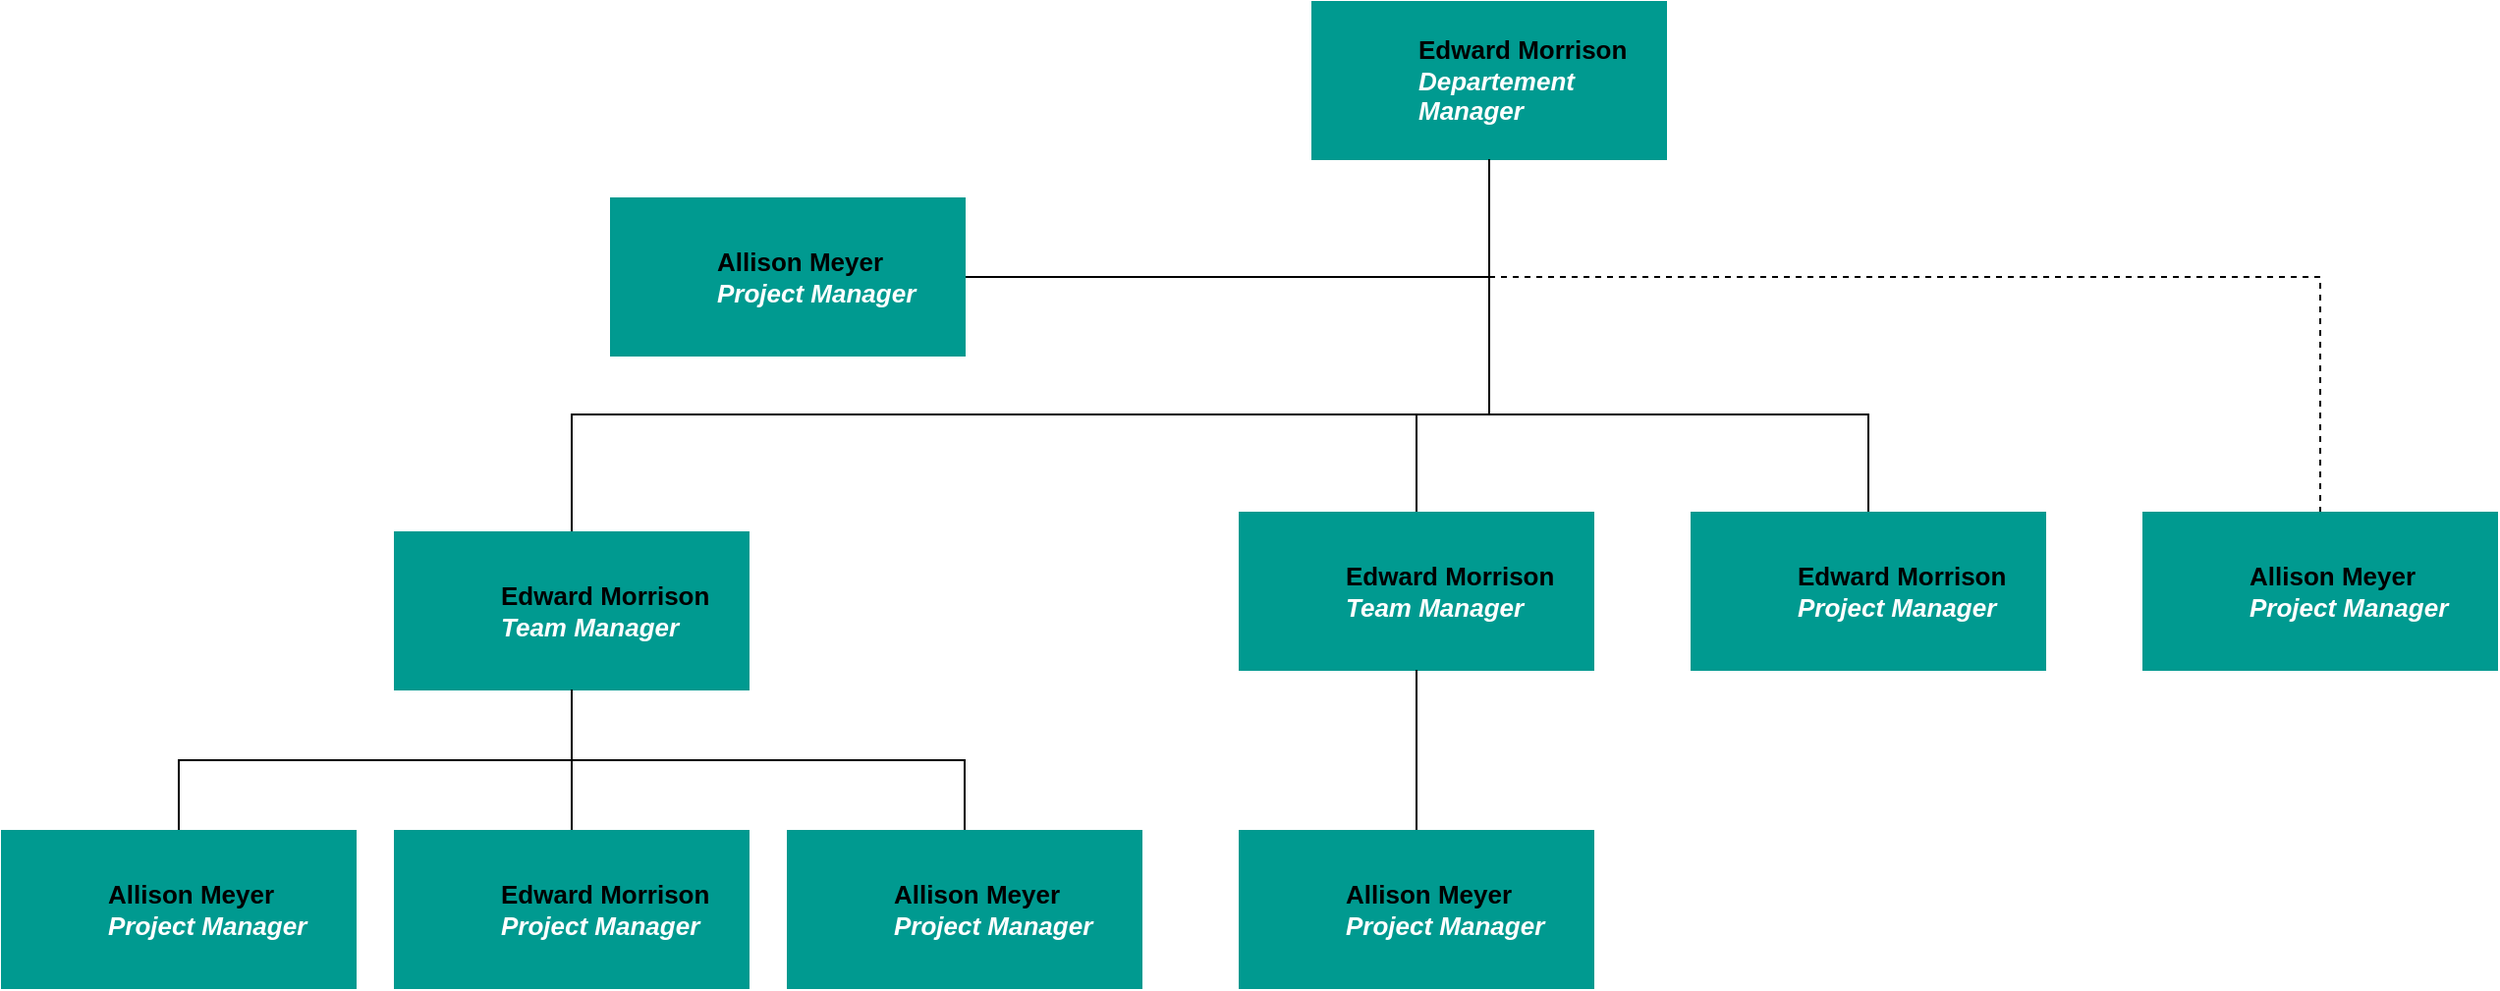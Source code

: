 <mxfile version="26.0.4">
  <diagram name="Page-1" id="3_LgFnzOPMGLqBnzPg8g">
    <mxGraphModel dx="2440" dy="1238" grid="1" gridSize="10" guides="1" tooltips="1" connect="1" arrows="1" fold="1" page="1" pageScale="1" pageWidth="1654" pageHeight="1169" math="0" shadow="0">
      <root>
        <mxCell id="0" />
        <mxCell id="1" parent="0" />
        <UserObject label="&lt;div&gt;&lt;br&gt;&lt;/div&gt;&lt;div&gt;&lt;span style=&quot;background-color: initial;&quot;&gt;&lt;font color=&quot;#000000&quot;&gt;%name%&lt;/font&gt;&lt;/span&gt;&lt;br&gt;&lt;/div&gt;&lt;i&gt;%position%&lt;/i&gt;&lt;div&gt;&lt;br&gt;&lt;/div&gt;" name="Edward Morrison" position="Departement Manager" placeholders="1" id="zGBmdhC1AUp14biJgTRF-25">
          <mxCell style="label;image=https://cdn3.iconfinder.com/data/icons/user-avatars-1/512/users-10-3-128.png;whiteSpace=wrap;html=1;rounded=0;glass=0;treeFolding=0;treeMoving=1;strokeColor=#00998f;align=left;verticalAlign=middle;spacingLeft=52;spacing=2;fontFamily=Helvetica;fontSize=13;fontColor=#FFFFFF;fontStyle=1;fillColor=#009a90;aspect=fixed;clipPath=inset(10.94% 10.94% 10.94% 10.94% round 20%);" vertex="1" parent="1">
            <mxGeometry x="877" y="260" width="180" height="80" as="geometry" />
          </mxCell>
        </UserObject>
        <mxCell id="zGBmdhC1AUp14biJgTRF-26" style="edgeStyle=orthogonalEdgeStyle;shape=connector;rounded=0;orthogonalLoop=1;jettySize=auto;html=1;exitX=0.5;exitY=0;exitDx=0;exitDy=0;entryX=0.5;entryY=1;entryDx=0;entryDy=0;strokeColor=default;align=center;verticalAlign=middle;fontFamily=Helvetica;fontSize=11;fontColor=default;labelBackgroundColor=default;endArrow=none;endFill=0;" edge="1" source="zGBmdhC1AUp14biJgTRF-27" target="zGBmdhC1AUp14biJgTRF-29" parent="1">
          <mxGeometry relative="1" as="geometry">
            <mxPoint x="500" y="655" as="targetPoint" />
          </mxGeometry>
        </mxCell>
        <UserObject label="&lt;div&gt;&lt;br&gt;&lt;/div&gt;&lt;div&gt;&lt;span style=&quot;background-color: initial;&quot;&gt;&lt;font color=&quot;#000000&quot;&gt;%name%&lt;/font&gt;&lt;/span&gt;&lt;br&gt;&lt;/div&gt;&lt;i&gt;%position%&lt;/i&gt;&lt;div&gt;&lt;br&gt;&lt;/div&gt;" name="Edward Morrison" position="Project Manager" placeholders="1" id="zGBmdhC1AUp14biJgTRF-27">
          <mxCell style="label;image=https://cdn3.iconfinder.com/data/icons/user-avatars-1/512/users-10-3-128.png;whiteSpace=wrap;html=1;rounded=0;glass=0;treeFolding=0;treeMoving=1;strokeColor=#00998f;align=left;verticalAlign=middle;spacingLeft=52;spacing=2;fontFamily=Helvetica;fontSize=13;fontColor=#FFFFFF;fontStyle=1;fillColor=#009a90;aspect=fixed;clipPath=inset(10.94% 10.94% 10.94% 10.94% round 20%);" vertex="1" parent="1">
            <mxGeometry x="410" y="682" width="180" height="80" as="geometry" />
          </mxCell>
        </UserObject>
        <mxCell id="zGBmdhC1AUp14biJgTRF-28" style="edgeStyle=orthogonalEdgeStyle;shape=connector;rounded=0;orthogonalLoop=1;jettySize=auto;html=1;exitX=0.5;exitY=0;exitDx=0;exitDy=0;entryX=0.5;entryY=1;entryDx=0;entryDy=0;strokeColor=default;align=center;verticalAlign=middle;fontFamily=Helvetica;fontSize=11;fontColor=default;labelBackgroundColor=default;endArrow=none;endFill=0;" edge="1" source="zGBmdhC1AUp14biJgTRF-29" target="zGBmdhC1AUp14biJgTRF-25" parent="1">
          <mxGeometry relative="1" as="geometry">
            <Array as="points">
              <mxPoint x="500" y="470" />
              <mxPoint x="967" y="470" />
            </Array>
          </mxGeometry>
        </mxCell>
        <UserObject label="&lt;div&gt;&lt;br&gt;&lt;/div&gt;&lt;div&gt;&lt;span style=&quot;background-color: initial;&quot;&gt;&lt;font color=&quot;#000000&quot;&gt;%name%&lt;/font&gt;&lt;/span&gt;&lt;br&gt;&lt;/div&gt;&lt;i&gt;%position%&lt;/i&gt;&lt;div&gt;&lt;br&gt;&lt;/div&gt;" name="Edward Morrison" position="Team Manager" placeholders="1" id="zGBmdhC1AUp14biJgTRF-29">
          <mxCell style="label;image=https://cdn3.iconfinder.com/data/icons/user-avatars-1/512/users-10-3-128.png;whiteSpace=wrap;html=1;rounded=0;glass=0;treeFolding=0;treeMoving=1;strokeColor=#00998f;align=left;verticalAlign=middle;spacingLeft=52;spacing=2;fontFamily=Helvetica;fontSize=13;fontColor=#FFFFFF;fontStyle=1;fillColor=#009a90;aspect=fixed;clipPath=inset(10.94% 10.94% 10.94% 10.94% round 20%);" vertex="1" parent="1">
            <mxGeometry x="410" y="530" width="180" height="80" as="geometry" />
          </mxCell>
        </UserObject>
        <mxCell id="zGBmdhC1AUp14biJgTRF-30" style="edgeStyle=orthogonalEdgeStyle;rounded=0;orthogonalLoop=1;jettySize=auto;html=1;exitX=1;exitY=0.5;exitDx=0;exitDy=0;entryX=0.5;entryY=1;entryDx=0;entryDy=0;endArrow=none;endFill=0;" edge="1" source="zGBmdhC1AUp14biJgTRF-31" target="zGBmdhC1AUp14biJgTRF-25" parent="1">
          <mxGeometry relative="1" as="geometry" />
        </mxCell>
        <UserObject label="&lt;div&gt;&lt;br&gt;&lt;/div&gt;&lt;div&gt;&lt;span style=&quot;background-color: initial;&quot;&gt;&lt;font color=&quot;#000000&quot;&gt;%name%&lt;/font&gt;&lt;/span&gt;&lt;br&gt;&lt;/div&gt;&lt;i&gt;%position%&lt;/i&gt;&lt;div&gt;&lt;br&gt;&lt;/div&gt;" name="Allison Meyer" position="Project Manager" placeholders="1" id="zGBmdhC1AUp14biJgTRF-31">
          <mxCell style="label;image=https://cdn3.iconfinder.com/data/icons/user-avatars-1/512/users-3-128.png;whiteSpace=wrap;html=1;rounded=0;glass=0;treeFolding=0;treeMoving=1;strokeColor=#00998f;align=left;verticalAlign=middle;spacingLeft=52;spacing=2;fontFamily=Helvetica;fontSize=13;fontColor=#FFFFFF;fontStyle=1;fillColor=#009a90;aspect=fixed;" vertex="1" parent="1">
            <mxGeometry x="520" y="360" width="180" height="80" as="geometry" />
          </mxCell>
        </UserObject>
        <mxCell id="zGBmdhC1AUp14biJgTRF-32" style="edgeStyle=orthogonalEdgeStyle;shape=connector;rounded=0;orthogonalLoop=1;jettySize=auto;html=1;exitX=0.5;exitY=0;exitDx=0;exitDy=0;entryX=0.5;entryY=1;entryDx=0;entryDy=0;strokeColor=default;align=center;verticalAlign=middle;fontFamily=Helvetica;fontSize=11;fontColor=default;labelBackgroundColor=default;endArrow=none;endFill=0;" edge="1" source="zGBmdhC1AUp14biJgTRF-33" target="zGBmdhC1AUp14biJgTRF-25" parent="1">
          <mxGeometry relative="1" as="geometry">
            <Array as="points">
              <mxPoint x="930" y="470" />
              <mxPoint x="967" y="470" />
            </Array>
          </mxGeometry>
        </mxCell>
        <UserObject label="&lt;div&gt;&lt;br&gt;&lt;/div&gt;&lt;div&gt;&lt;span style=&quot;background-color: initial;&quot;&gt;&lt;font color=&quot;#000000&quot;&gt;%name%&lt;/font&gt;&lt;/span&gt;&lt;br&gt;&lt;/div&gt;&lt;i&gt;%position%&lt;/i&gt;&lt;div&gt;&lt;br&gt;&lt;/div&gt;" name="Edward Morrison" position="Team Manager" placeholders="1" id="zGBmdhC1AUp14biJgTRF-33">
          <mxCell style="label;image=https://cdn3.iconfinder.com/data/icons/user-avatars-1/512/users-10-3-128.png;whiteSpace=wrap;html=1;rounded=0;glass=0;treeFolding=0;treeMoving=1;strokeColor=#00998f;align=left;verticalAlign=middle;spacingLeft=52;spacing=2;fontFamily=Helvetica;fontSize=13;fontColor=#FFFFFF;fontStyle=1;fillColor=#009a90;aspect=fixed;clipPath=inset(10.94% 10.94% 10.94% 10.94% round 20%);" vertex="1" parent="1">
            <mxGeometry x="840" y="520" width="180" height="80" as="geometry" />
          </mxCell>
        </UserObject>
        <mxCell id="zGBmdhC1AUp14biJgTRF-34" style="edgeStyle=orthogonalEdgeStyle;shape=connector;rounded=0;orthogonalLoop=1;jettySize=auto;html=1;exitX=0.5;exitY=0;exitDx=0;exitDy=0;entryX=0.5;entryY=1;entryDx=0;entryDy=0;strokeColor=default;align=center;verticalAlign=middle;fontFamily=Helvetica;fontSize=11;fontColor=default;labelBackgroundColor=default;endArrow=none;endFill=0;" edge="1" source="zGBmdhC1AUp14biJgTRF-35" target="zGBmdhC1AUp14biJgTRF-25" parent="1">
          <mxGeometry relative="1" as="geometry">
            <Array as="points">
              <mxPoint x="1160" y="470" />
              <mxPoint x="967" y="470" />
            </Array>
          </mxGeometry>
        </mxCell>
        <UserObject label="&lt;div&gt;&lt;br&gt;&lt;/div&gt;&lt;div&gt;&lt;span style=&quot;background-color: initial;&quot;&gt;&lt;font color=&quot;#000000&quot;&gt;%name%&lt;/font&gt;&lt;/span&gt;&lt;br&gt;&lt;/div&gt;&lt;i&gt;%position%&lt;/i&gt;&lt;div&gt;&lt;br&gt;&lt;/div&gt;" name="Edward Morrison" position="Project Manager" placeholders="1" id="zGBmdhC1AUp14biJgTRF-35">
          <mxCell style="label;image=https://cdn3.iconfinder.com/data/icons/user-avatars-1/512/users-10-3-128.png;whiteSpace=wrap;html=1;rounded=0;glass=0;treeFolding=0;treeMoving=1;strokeColor=#00998f;align=left;verticalAlign=middle;spacingLeft=52;spacing=2;fontFamily=Helvetica;fontSize=13;fontColor=#FFFFFF;fontStyle=1;fillColor=#009a90;aspect=fixed;clipPath=inset(10.94% 10.94% 10.94% 10.94% round 20%);" vertex="1" parent="1">
            <mxGeometry x="1070" y="520" width="180" height="80" as="geometry" />
          </mxCell>
        </UserObject>
        <mxCell id="zGBmdhC1AUp14biJgTRF-36" style="edgeStyle=orthogonalEdgeStyle;shape=connector;rounded=0;orthogonalLoop=1;jettySize=auto;html=1;exitX=0.5;exitY=0;exitDx=0;exitDy=0;entryX=0.5;entryY=1;entryDx=0;entryDy=0;strokeColor=default;align=center;verticalAlign=middle;fontFamily=Helvetica;fontSize=11;fontColor=default;labelBackgroundColor=default;endArrow=none;endFill=0;" edge="1" source="zGBmdhC1AUp14biJgTRF-37" target="zGBmdhC1AUp14biJgTRF-29" parent="1">
          <mxGeometry relative="1" as="geometry">
            <mxPoint x="500" y="655" as="targetPoint" />
          </mxGeometry>
        </mxCell>
        <UserObject label="&lt;div&gt;&lt;br&gt;&lt;/div&gt;&lt;div&gt;&lt;span style=&quot;background-color: initial;&quot;&gt;&lt;font color=&quot;#000000&quot;&gt;%name%&lt;/font&gt;&lt;/span&gt;&lt;br&gt;&lt;/div&gt;&lt;i&gt;%position%&lt;/i&gt;&lt;div&gt;&lt;br&gt;&lt;/div&gt;" name="Allison Meyer" position="Project Manager" placeholders="1" id="zGBmdhC1AUp14biJgTRF-37">
          <mxCell style="label;image=https://cdn3.iconfinder.com/data/icons/user-avatars-1/512/users-3-128.png;whiteSpace=wrap;html=1;rounded=0;glass=0;treeFolding=0;treeMoving=1;strokeColor=#00998f;align=left;verticalAlign=middle;spacingLeft=52;spacing=2;fontFamily=Helvetica;fontSize=13;fontColor=#FFFFFF;fontStyle=1;fillColor=#009a90;aspect=fixed;" vertex="1" parent="1">
            <mxGeometry x="610" y="682" width="180" height="80" as="geometry" />
          </mxCell>
        </UserObject>
        <mxCell id="zGBmdhC1AUp14biJgTRF-38" style="edgeStyle=orthogonalEdgeStyle;shape=connector;rounded=0;orthogonalLoop=1;jettySize=auto;html=1;exitX=0.5;exitY=0;exitDx=0;exitDy=0;entryX=0.5;entryY=1;entryDx=0;entryDy=0;strokeColor=default;align=center;verticalAlign=middle;fontFamily=Helvetica;fontSize=11;fontColor=default;labelBackgroundColor=default;endArrow=none;endFill=0;" edge="1" source="zGBmdhC1AUp14biJgTRF-39" target="zGBmdhC1AUp14biJgTRF-33" parent="1">
          <mxGeometry relative="1" as="geometry" />
        </mxCell>
        <UserObject label="&lt;div&gt;&lt;br&gt;&lt;/div&gt;&lt;div&gt;&lt;span style=&quot;background-color: initial;&quot;&gt;&lt;font color=&quot;#000000&quot;&gt;%name%&lt;/font&gt;&lt;/span&gt;&lt;br&gt;&lt;/div&gt;&lt;i&gt;%position%&lt;/i&gt;&lt;div&gt;&lt;br&gt;&lt;/div&gt;" name="Allison Meyer" position="Project Manager" placeholders="1" id="zGBmdhC1AUp14biJgTRF-39">
          <mxCell style="label;image=https://cdn3.iconfinder.com/data/icons/user-avatars-1/512/users-3-128.png;whiteSpace=wrap;html=1;rounded=0;glass=0;treeFolding=0;treeMoving=1;strokeColor=#00998f;align=left;verticalAlign=middle;spacingLeft=52;spacing=2;fontFamily=Helvetica;fontSize=13;fontColor=#FFFFFF;fontStyle=1;fillColor=#009a90;aspect=fixed;" vertex="1" parent="1">
            <mxGeometry x="840" y="682" width="180" height="80" as="geometry" />
          </mxCell>
        </UserObject>
        <mxCell id="zGBmdhC1AUp14biJgTRF-40" style="edgeStyle=orthogonalEdgeStyle;shape=connector;rounded=0;orthogonalLoop=1;jettySize=auto;html=1;exitX=0.5;exitY=0;exitDx=0;exitDy=0;entryX=0.5;entryY=1;entryDx=0;entryDy=0;strokeColor=default;align=center;verticalAlign=middle;fontFamily=Helvetica;fontSize=11;fontColor=default;labelBackgroundColor=default;endArrow=none;endFill=0;dashed=1;" edge="1" source="zGBmdhC1AUp14biJgTRF-41" target="zGBmdhC1AUp14biJgTRF-25" parent="1">
          <mxGeometry relative="1" as="geometry">
            <Array as="points">
              <mxPoint x="1390" y="400" />
              <mxPoint x="967" y="400" />
            </Array>
          </mxGeometry>
        </mxCell>
        <UserObject label="&lt;div&gt;&lt;br&gt;&lt;/div&gt;&lt;div&gt;&lt;span style=&quot;background-color: initial;&quot;&gt;&lt;font color=&quot;#000000&quot;&gt;%name%&lt;/font&gt;&lt;/span&gt;&lt;br&gt;&lt;/div&gt;&lt;i&gt;%position%&lt;/i&gt;&lt;div&gt;&lt;br&gt;&lt;/div&gt;" name="Allison Meyer" position="Project Manager" placeholders="1" id="zGBmdhC1AUp14biJgTRF-41">
          <mxCell style="label;image=https://cdn3.iconfinder.com/data/icons/user-avatars-1/512/users-3-128.png;whiteSpace=wrap;html=1;rounded=0;glass=0;treeFolding=0;treeMoving=1;strokeColor=#00998f;align=left;verticalAlign=middle;spacingLeft=52;spacing=2;fontFamily=Helvetica;fontSize=13;fontColor=#FFFFFF;fontStyle=1;fillColor=#009a90;aspect=fixed;" vertex="1" parent="1">
            <mxGeometry x="1300" y="520" width="180" height="80" as="geometry" />
          </mxCell>
        </UserObject>
        <mxCell id="zGBmdhC1AUp14biJgTRF-42" style="edgeStyle=orthogonalEdgeStyle;shape=connector;rounded=0;orthogonalLoop=1;jettySize=auto;html=1;exitX=0.5;exitY=0;exitDx=0;exitDy=0;entryX=0.5;entryY=1;entryDx=0;entryDy=0;strokeColor=default;align=center;verticalAlign=middle;fontFamily=Helvetica;fontSize=11;fontColor=default;labelBackgroundColor=default;endArrow=none;endFill=0;" edge="1" source="zGBmdhC1AUp14biJgTRF-43" target="zGBmdhC1AUp14biJgTRF-29" parent="1">
          <mxGeometry relative="1" as="geometry">
            <mxPoint x="500" y="655" as="targetPoint" />
          </mxGeometry>
        </mxCell>
        <UserObject label="&lt;div&gt;&lt;br&gt;&lt;/div&gt;&lt;div&gt;&lt;span style=&quot;background-color: initial;&quot;&gt;&lt;font color=&quot;#000000&quot;&gt;%name%&lt;/font&gt;&lt;/span&gt;&lt;br&gt;&lt;/div&gt;&lt;i&gt;%position%&lt;/i&gt;&lt;div&gt;&lt;br&gt;&lt;/div&gt;" name="Allison Meyer" position="Project Manager" placeholders="1" id="zGBmdhC1AUp14biJgTRF-43">
          <mxCell style="label;image=https://cdn3.iconfinder.com/data/icons/user-avatars-1/512/users-3-128.png;whiteSpace=wrap;html=1;rounded=0;glass=0;treeFolding=0;treeMoving=1;strokeColor=#00998f;align=left;verticalAlign=middle;spacingLeft=52;spacing=2;fontFamily=Helvetica;fontSize=13;fontColor=#FFFFFF;fontStyle=1;fillColor=#009a90;aspect=fixed;" vertex="1" parent="1">
            <mxGeometry x="210" y="682" width="180" height="80" as="geometry" />
          </mxCell>
        </UserObject>
      </root>
    </mxGraphModel>
  </diagram>
</mxfile>
